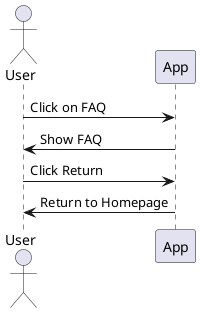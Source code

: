 @startuml
actor User
participant "App" as App

User -> App: Click on FAQ
App -> User: Show FAQ
User -> App: Click Return
App -> User: Return to Homepage 
@enduml